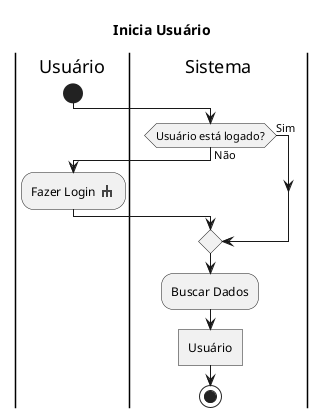 @startuml

sprite $rake [16x16/8] {
0000000000000000
0000000jj0000000
0000000jj0000000
0005555jj5555000
000jjeejjeejj000
000jj00jj00jj000
000jj00jj00jj000
0000000000000000
}

title Inicia Usuário

|Usuário|
start
|Sistema|
if(Usuário está logado?) then (Não)
    |Usuário|
    :Fazer Login <$rake>;
    |Sistema|
else (Sim)
endif
:Buscar Dados;
:Usuário]
stop

@enduml